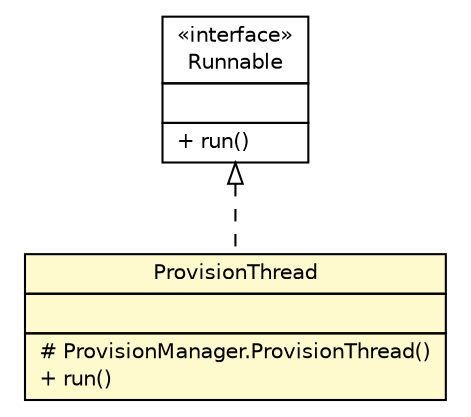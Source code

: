 #!/usr/local/bin/dot
#
# Class diagram 
# Generated by UMLGraph version R5_6 (http://www.umlgraph.org/)
#

digraph G {
	edge [fontname="Helvetica",fontsize=10,labelfontname="Helvetica",labelfontsize=10];
	node [fontname="Helvetica",fontsize=10,shape=plaintext];
	nodesep=0.25;
	ranksep=0.5;
	// sorcer.core.dispatch.ProvisionManager.ProvisionThread
	c261203 [label=<<table title="sorcer.core.dispatch.ProvisionManager.ProvisionThread" border="0" cellborder="1" cellspacing="0" cellpadding="2" port="p" bgcolor="lemonChiffon" href="./ProvisionManager.ProvisionThread.html">
		<tr><td><table border="0" cellspacing="0" cellpadding="1">
<tr><td align="center" balign="center"> ProvisionThread </td></tr>
		</table></td></tr>
		<tr><td><table border="0" cellspacing="0" cellpadding="1">
<tr><td align="left" balign="left">  </td></tr>
		</table></td></tr>
		<tr><td><table border="0" cellspacing="0" cellpadding="1">
<tr><td align="left" balign="left"> # ProvisionManager.ProvisionThread() </td></tr>
<tr><td align="left" balign="left"> + run() </td></tr>
		</table></td></tr>
		</table>>, URL="./ProvisionManager.ProvisionThread.html", fontname="Helvetica", fontcolor="black", fontsize=10.0];
	//sorcer.core.dispatch.ProvisionManager.ProvisionThread implements java.lang.Runnable
	c261411:p -> c261203:p [dir=back,arrowtail=empty,style=dashed];
	// java.lang.Runnable
	c261411 [label=<<table title="java.lang.Runnable" border="0" cellborder="1" cellspacing="0" cellpadding="2" port="p" href="http://docs.oracle.com/javase/7/docs/api/java/lang/Runnable.html">
		<tr><td><table border="0" cellspacing="0" cellpadding="1">
<tr><td align="center" balign="center"> &#171;interface&#187; </td></tr>
<tr><td align="center" balign="center"> Runnable </td></tr>
		</table></td></tr>
		<tr><td><table border="0" cellspacing="0" cellpadding="1">
<tr><td align="left" balign="left">  </td></tr>
		</table></td></tr>
		<tr><td><table border="0" cellspacing="0" cellpadding="1">
<tr><td align="left" balign="left"> + run() </td></tr>
		</table></td></tr>
		</table>>, URL="http://docs.oracle.com/javase/7/docs/api/java/lang/Runnable.html", fontname="Helvetica", fontcolor="black", fontsize=10.0];
}

